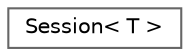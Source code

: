 digraph "Graphical Class Hierarchy"
{
 // LATEX_PDF_SIZE
  bgcolor="transparent";
  edge [fontname=Helvetica,fontsize=10,labelfontname=Helvetica,labelfontsize=10];
  node [fontname=Helvetica,fontsize=10,shape=box,height=0.2,width=0.4];
  rankdir="LR";
  Node0 [id="Node000000",label="Session\< T \>",height=0.2,width=0.4,color="grey40", fillcolor="white", style="filled",URL="$classmexplus_1_1_session.html",tooltip="Key-value storage to make a stateful MEX function."];
}
